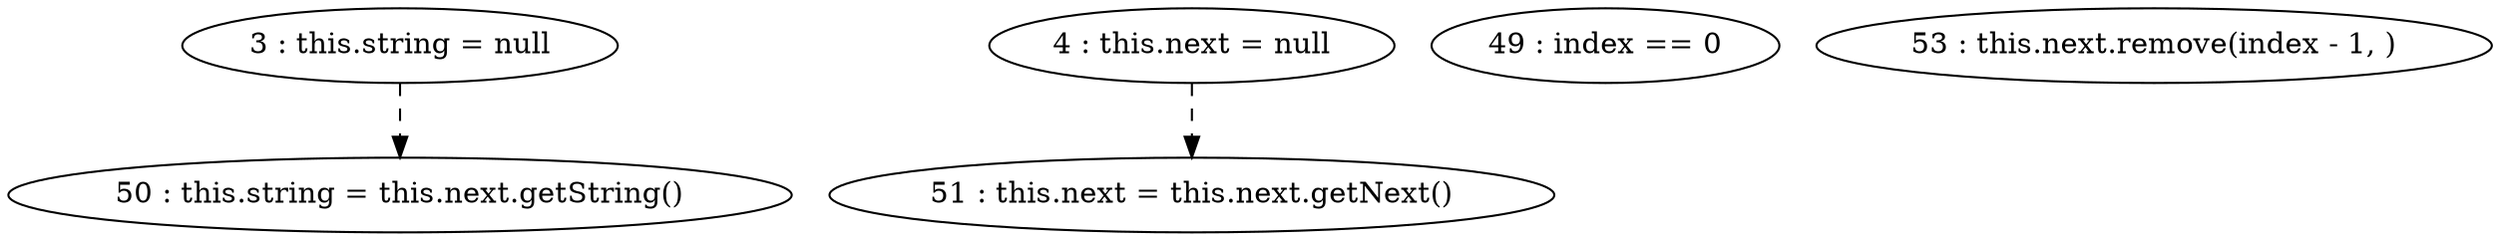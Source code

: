digraph G {
"3 : this.string = null"
"3 : this.string = null" -> "50 : this.string = this.next.getString()" [style=dashed]
"4 : this.next = null"
"4 : this.next = null" -> "51 : this.next = this.next.getNext()" [style=dashed]
"49 : index == 0"
"50 : this.string = this.next.getString()"
"51 : this.next = this.next.getNext()"
"53 : this.next.remove(index - 1, )"
}